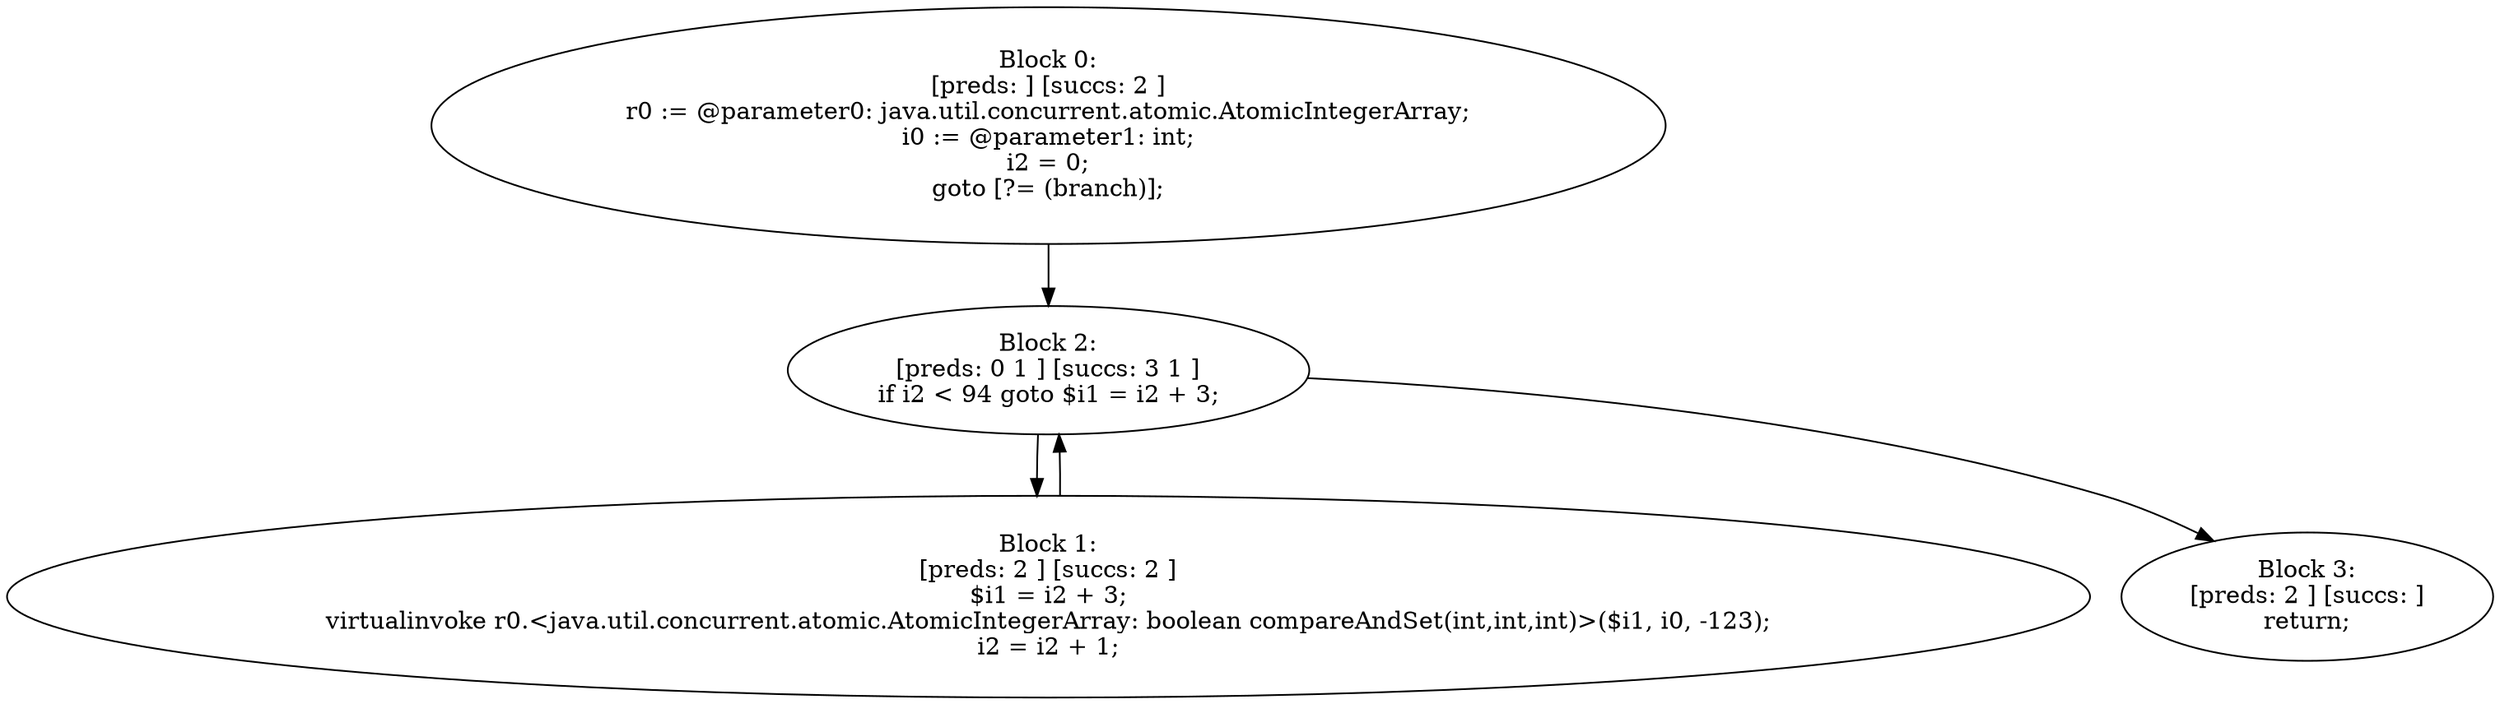 digraph "unitGraph" {
    "Block 0:
[preds: ] [succs: 2 ]
r0 := @parameter0: java.util.concurrent.atomic.AtomicIntegerArray;
i0 := @parameter1: int;
i2 = 0;
goto [?= (branch)];
"
    "Block 1:
[preds: 2 ] [succs: 2 ]
$i1 = i2 + 3;
virtualinvoke r0.<java.util.concurrent.atomic.AtomicIntegerArray: boolean compareAndSet(int,int,int)>($i1, i0, -123);
i2 = i2 + 1;
"
    "Block 2:
[preds: 0 1 ] [succs: 3 1 ]
if i2 < 94 goto $i1 = i2 + 3;
"
    "Block 3:
[preds: 2 ] [succs: ]
return;
"
    "Block 0:
[preds: ] [succs: 2 ]
r0 := @parameter0: java.util.concurrent.atomic.AtomicIntegerArray;
i0 := @parameter1: int;
i2 = 0;
goto [?= (branch)];
"->"Block 2:
[preds: 0 1 ] [succs: 3 1 ]
if i2 < 94 goto $i1 = i2 + 3;
";
    "Block 1:
[preds: 2 ] [succs: 2 ]
$i1 = i2 + 3;
virtualinvoke r0.<java.util.concurrent.atomic.AtomicIntegerArray: boolean compareAndSet(int,int,int)>($i1, i0, -123);
i2 = i2 + 1;
"->"Block 2:
[preds: 0 1 ] [succs: 3 1 ]
if i2 < 94 goto $i1 = i2 + 3;
";
    "Block 2:
[preds: 0 1 ] [succs: 3 1 ]
if i2 < 94 goto $i1 = i2 + 3;
"->"Block 3:
[preds: 2 ] [succs: ]
return;
";
    "Block 2:
[preds: 0 1 ] [succs: 3 1 ]
if i2 < 94 goto $i1 = i2 + 3;
"->"Block 1:
[preds: 2 ] [succs: 2 ]
$i1 = i2 + 3;
virtualinvoke r0.<java.util.concurrent.atomic.AtomicIntegerArray: boolean compareAndSet(int,int,int)>($i1, i0, -123);
i2 = i2 + 1;
";
}
